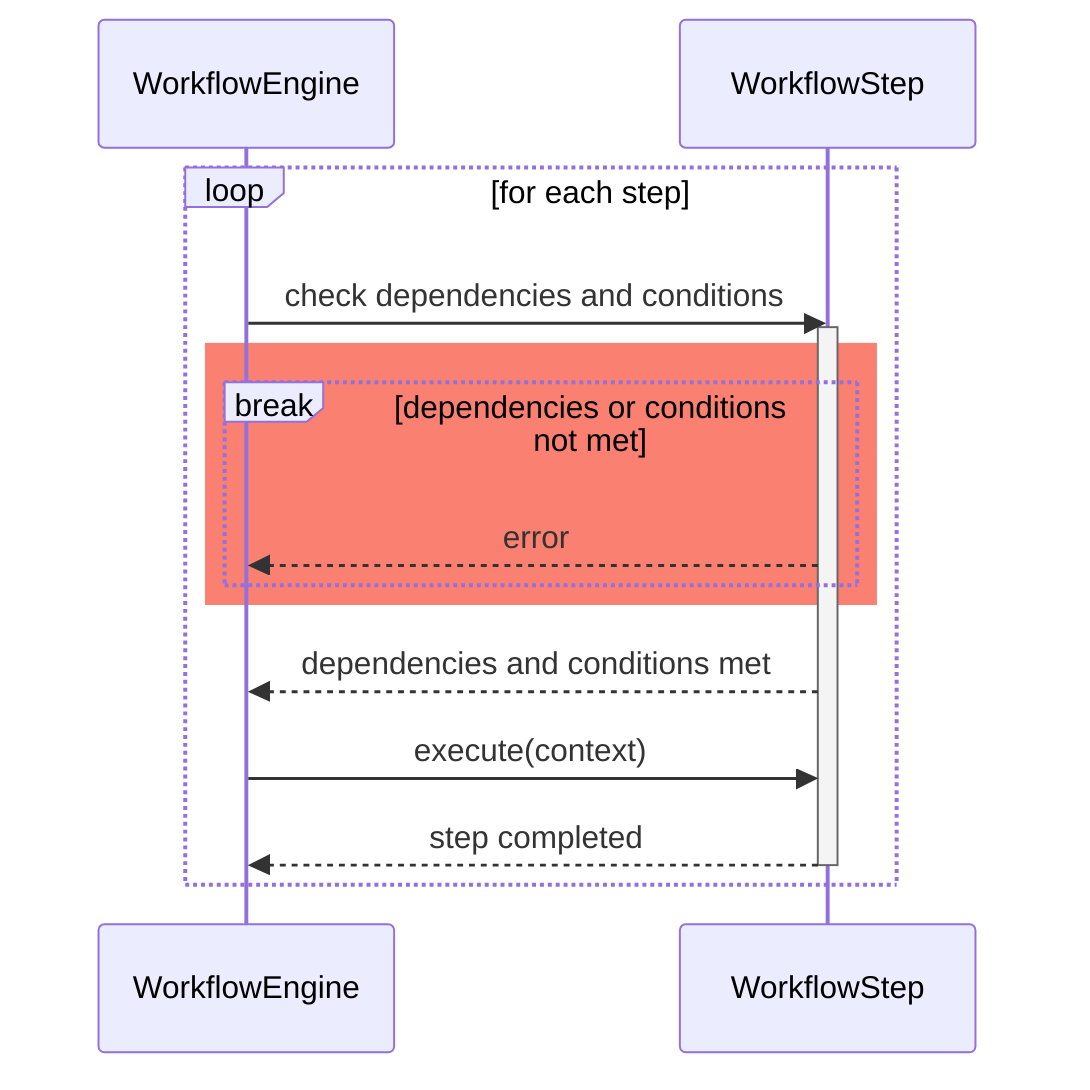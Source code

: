 ---
config:
  theme: default
  look: classic
---
sequenceDiagram
    participant WE as WorkflowEngine
    participant WS as WorkflowStep

    loop for each step
        WE->>WS: check dependencies and conditions
        activate WS
        rect rgb(250,128,114)
        break dependencies or conditions<br> not met
            WS-->>WE: error
        end
        end
        WS-->>WE: dependencies and conditions met
        WE->>WS: execute(context)
        WS-->>WE: step completed
        deactivate WS
    end